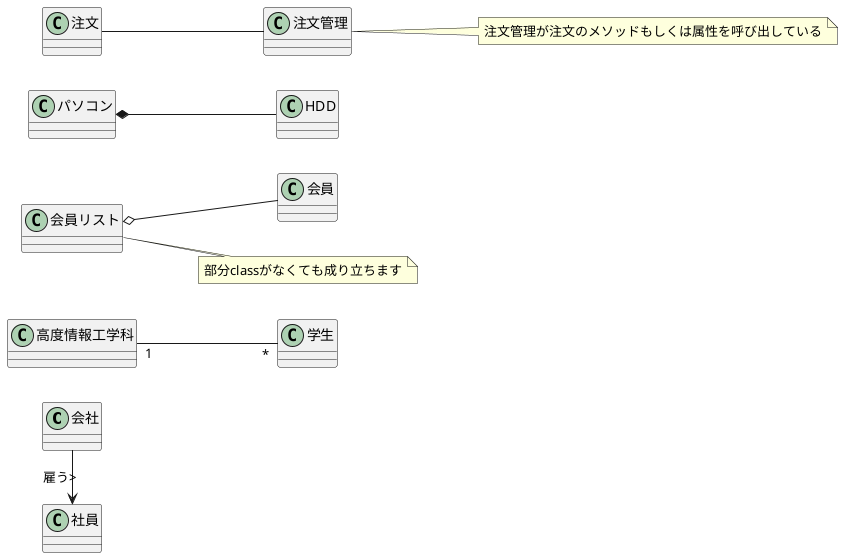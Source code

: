 @startuml
left to right direction
会社 -> 社員 : 雇う>
高度情報工学科 "1" -- "*" 学生
会員リスト o-- 会員
note right of 会員リスト
    部分classがなくても成り立ちます
end note
パソコン *-- HDD
注文 -- 注文管理
note right of 注文管理
  注文管理が注文のメソッドもしくは属性を呼び出している
end note
@enduml